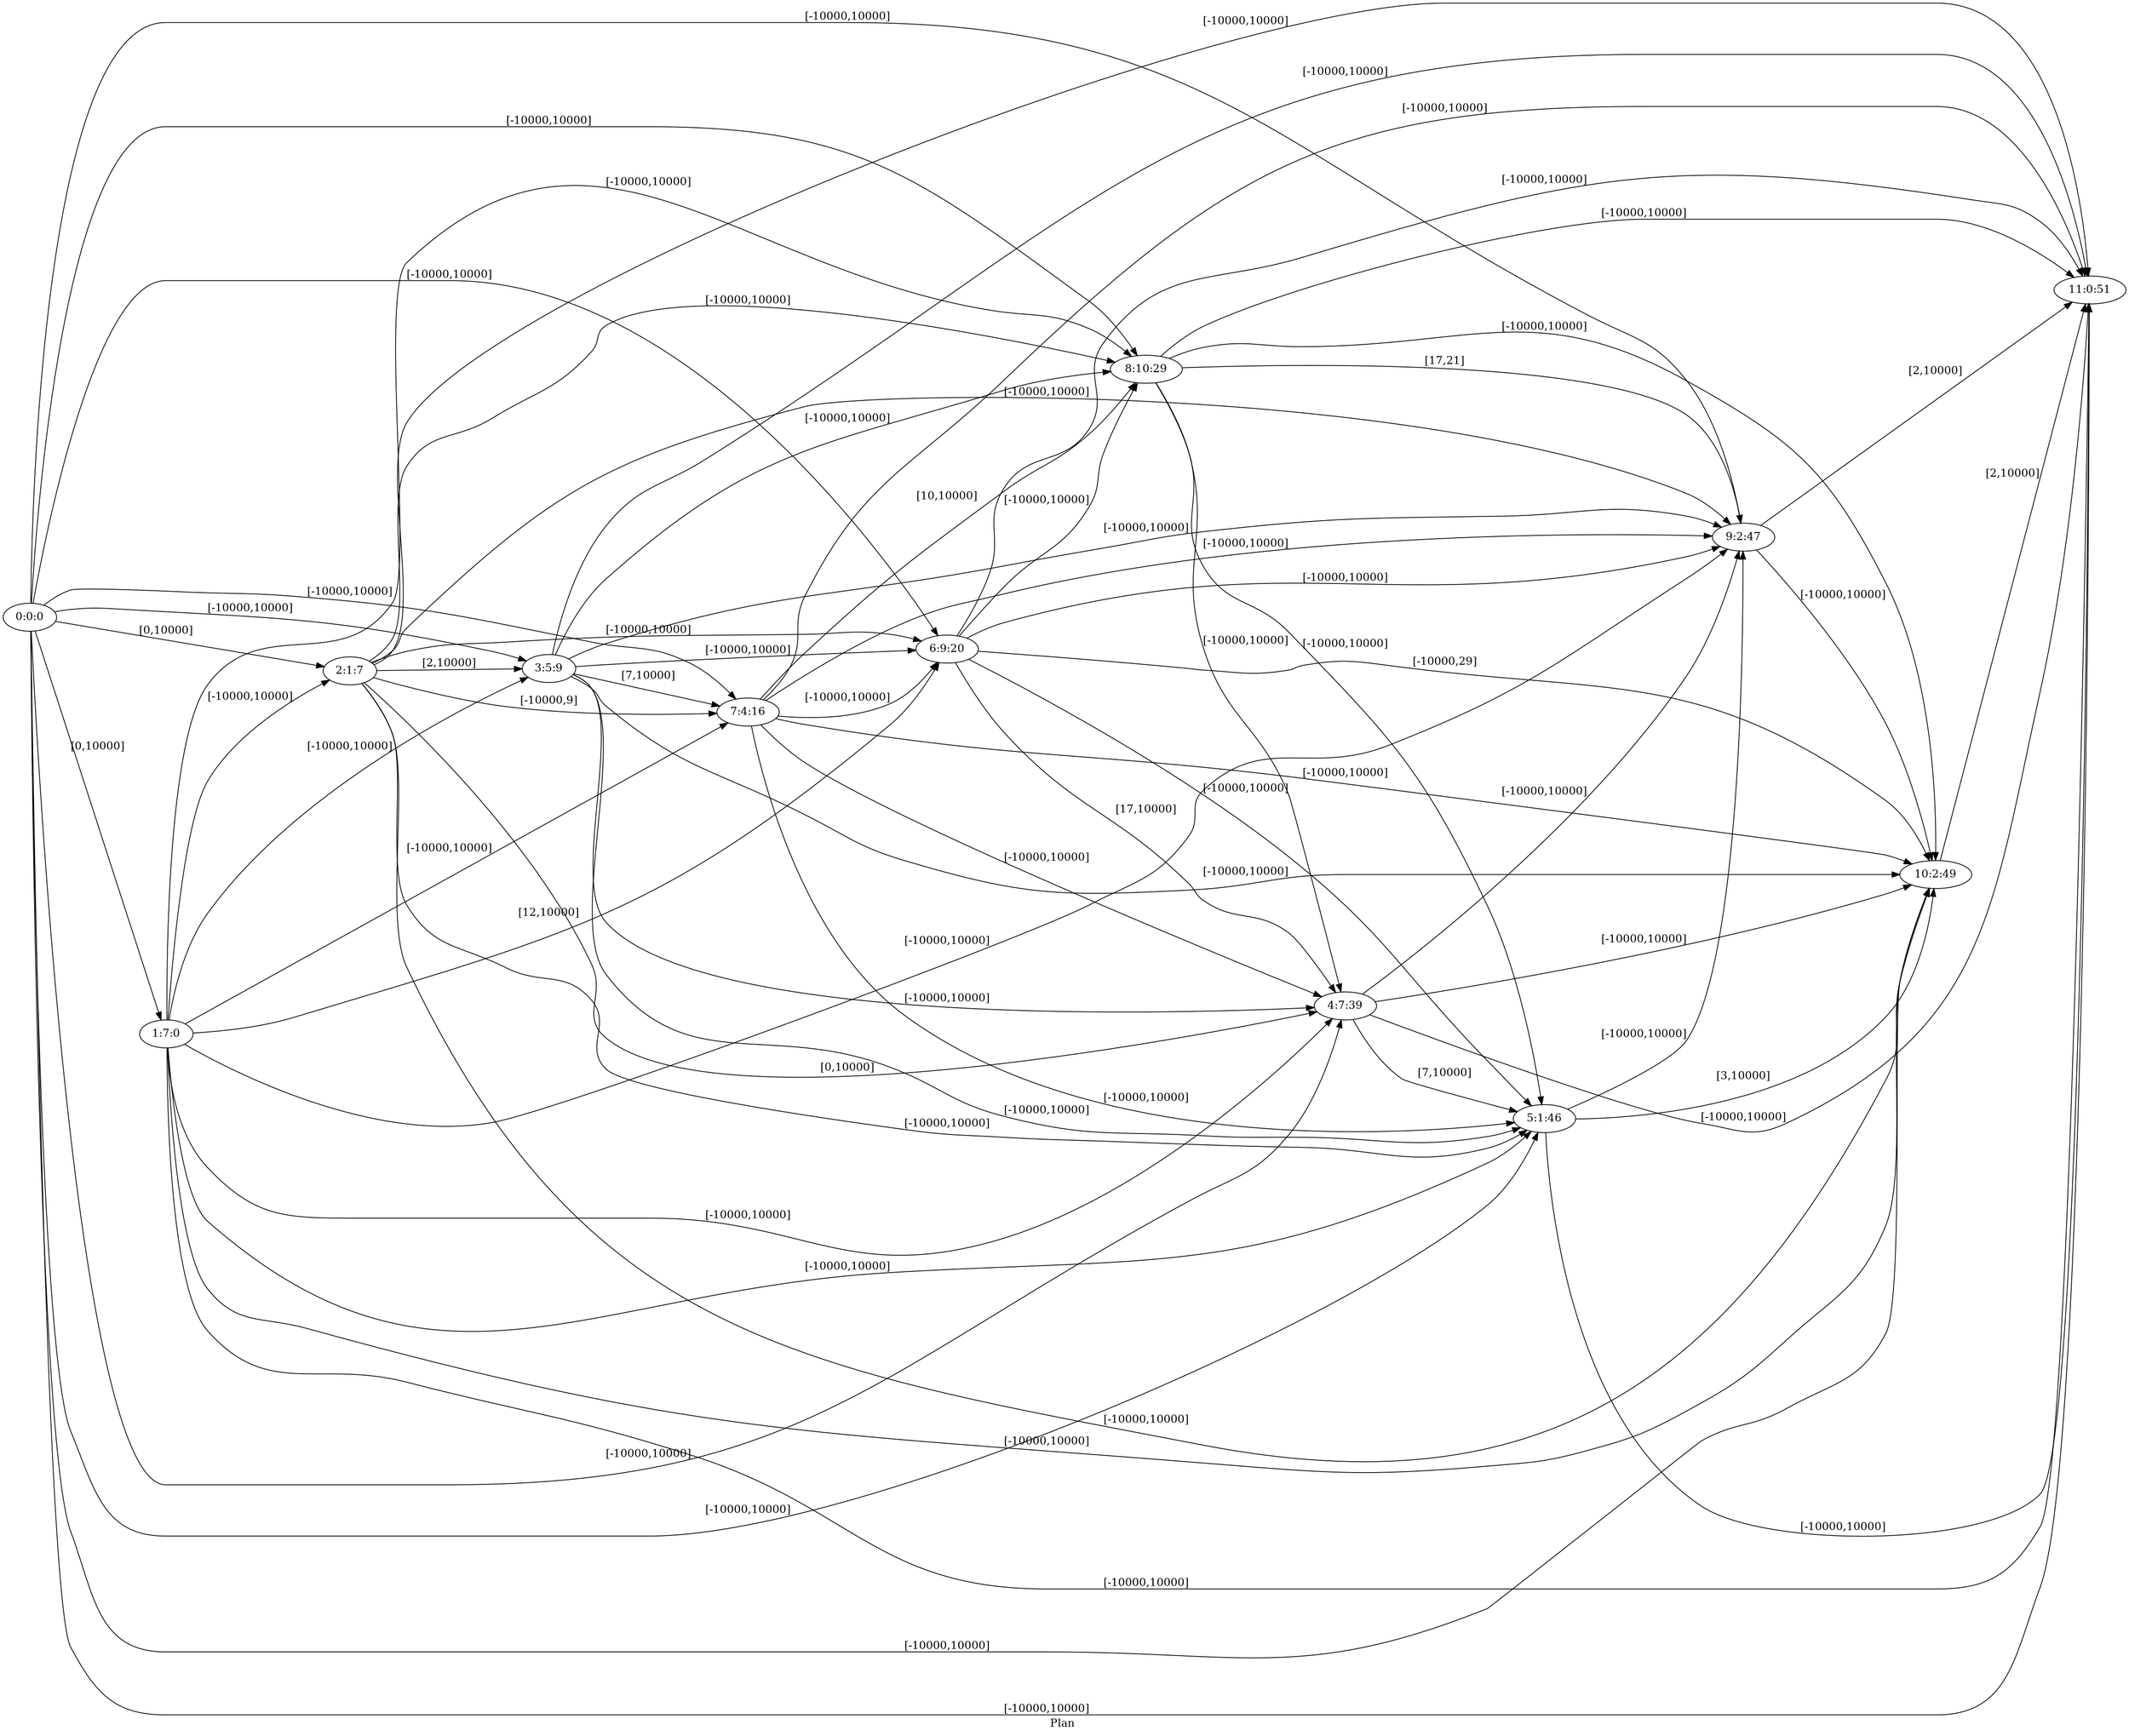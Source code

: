 digraph G {
 rankdir = LR;
 nodesep = .45; 
 size = 30;
label="Plan ";
 fldt = 0.435218;
"0:0:0"->"1:7:0"[ label = "[0,10000]"];
"0:0:0"->"2:1:7"[ label = "[0,10000]"];
"0:0:0"->"3:5:9"[ label = "[-10000,10000]"];
"0:0:0"->"4:7:39"[ label = "[-10000,10000]"];
"0:0:0"->"5:1:46"[ label = "[-10000,10000]"];
"0:0:0"->"6:9:20"[ label = "[-10000,10000]"];
"0:0:0"->"7:4:16"[ label = "[-10000,10000]"];
"0:0:0"->"8:10:29"[ label = "[-10000,10000]"];
"0:0:0"->"9:2:47"[ label = "[-10000,10000]"];
"0:0:0"->"10:2:49"[ label = "[-10000,10000]"];
"0:0:0"->"11:0:51"[ label = "[-10000,10000]"];
"1:7:0"->"2:1:7"[ label = "[-10000,10000]"];
"1:7:0"->"3:5:9"[ label = "[-10000,10000]"];
"1:7:0"->"4:7:39"[ label = "[-10000,10000]"];
"1:7:0"->"5:1:46"[ label = "[-10000,10000]"];
"1:7:0"->"6:9:20"[ label = "[12,10000]"];
"1:7:0"->"7:4:16"[ label = "[-10000,10000]"];
"1:7:0"->"8:10:29"[ label = "[-10000,10000]"];
"1:7:0"->"9:2:47"[ label = "[-10000,10000]"];
"1:7:0"->"10:2:49"[ label = "[-10000,10000]"];
"1:7:0"->"11:0:51"[ label = "[-10000,10000]"];
"2:1:7"->"3:5:9"[ label = "[2,10000]"];
"2:1:7"->"4:7:39"[ label = "[0,10000]"];
"2:1:7"->"5:1:46"[ label = "[-10000,10000]"];
"2:1:7"->"6:9:20"[ label = "[-10000,10000]"];
"2:1:7"->"7:4:16"[ label = "[-10000,9]"];
"2:1:7"->"8:10:29"[ label = "[-10000,10000]"];
"2:1:7"->"9:2:47"[ label = "[-10000,10000]"];
"2:1:7"->"10:2:49"[ label = "[-10000,10000]"];
"2:1:7"->"11:0:51"[ label = "[-10000,10000]"];
"3:5:9"->"4:7:39"[ label = "[-10000,10000]"];
"3:5:9"->"5:1:46"[ label = "[-10000,10000]"];
"3:5:9"->"6:9:20"[ label = "[-10000,10000]"];
"3:5:9"->"7:4:16"[ label = "[7,10000]"];
"3:5:9"->"8:10:29"[ label = "[-10000,10000]"];
"3:5:9"->"9:2:47"[ label = "[-10000,10000]"];
"3:5:9"->"10:2:49"[ label = "[-10000,10000]"];
"3:5:9"->"11:0:51"[ label = "[-10000,10000]"];
"4:7:39"->"5:1:46"[ label = "[7,10000]"];
"4:7:39"->"9:2:47"[ label = "[-10000,10000]"];
"4:7:39"->"10:2:49"[ label = "[-10000,10000]"];
"4:7:39"->"11:0:51"[ label = "[-10000,10000]"];
"5:1:46"->"9:2:47"[ label = "[-10000,10000]"];
"5:1:46"->"10:2:49"[ label = "[3,10000]"];
"5:1:46"->"11:0:51"[ label = "[-10000,10000]"];
"6:9:20"->"4:7:39"[ label = "[17,10000]"];
"6:9:20"->"5:1:46"[ label = "[-10000,10000]"];
"6:9:20"->"8:10:29"[ label = "[-10000,10000]"];
"6:9:20"->"9:2:47"[ label = "[-10000,10000]"];
"6:9:20"->"10:2:49"[ label = "[-10000,29]"];
"6:9:20"->"11:0:51"[ label = "[-10000,10000]"];
"7:4:16"->"4:7:39"[ label = "[-10000,10000]"];
"7:4:16"->"5:1:46"[ label = "[-10000,10000]"];
"7:4:16"->"6:9:20"[ label = "[-10000,10000]"];
"7:4:16"->"8:10:29"[ label = "[10,10000]"];
"7:4:16"->"9:2:47"[ label = "[-10000,10000]"];
"7:4:16"->"10:2:49"[ label = "[-10000,10000]"];
"7:4:16"->"11:0:51"[ label = "[-10000,10000]"];
"8:10:29"->"4:7:39"[ label = "[-10000,10000]"];
"8:10:29"->"5:1:46"[ label = "[-10000,10000]"];
"8:10:29"->"9:2:47"[ label = "[17,21]"];
"8:10:29"->"10:2:49"[ label = "[-10000,10000]"];
"8:10:29"->"11:0:51"[ label = "[-10000,10000]"];
"9:2:47"->"10:2:49"[ label = "[-10000,10000]"];
"9:2:47"->"11:0:51"[ label = "[2,10000]"];
"10:2:49"->"11:0:51"[ label = "[2,10000]"];
}
